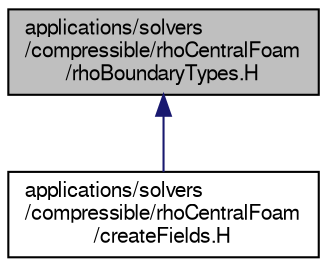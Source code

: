 digraph "applications/solvers/compressible/rhoCentralFoam/rhoBoundaryTypes.H"
{
  bgcolor="transparent";
  edge [fontname="FreeSans",fontsize="10",labelfontname="FreeSans",labelfontsize="10"];
  node [fontname="FreeSans",fontsize="10",shape=record];
  Node1 [label="applications/solvers\l/compressible/rhoCentralFoam\l/rhoBoundaryTypes.H",height=0.2,width=0.4,color="black", fillcolor="grey75", style="filled" fontcolor="black"];
  Node1 -> Node2 [dir="back",color="midnightblue",fontsize="10",style="solid",fontname="FreeSans"];
  Node2 [label="applications/solvers\l/compressible/rhoCentralFoam\l/createFields.H",height=0.2,width=0.4,color="black",URL="$a04048.html"];
}
